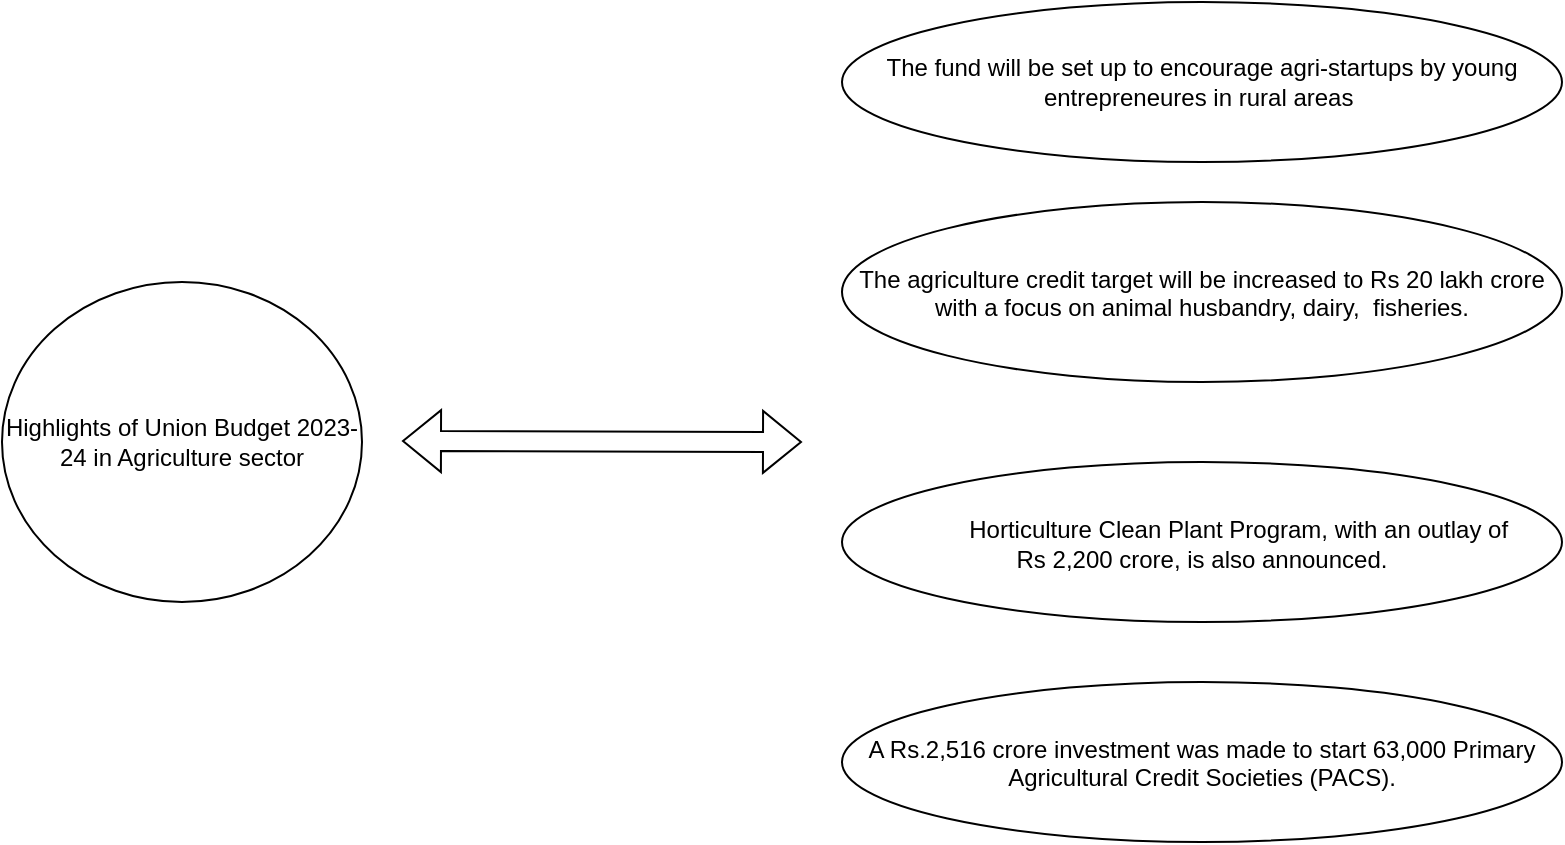<mxfile version="23.1.2" type="device">
  <diagram name="Page-1" id="TgUFxPhiuZtDNOS-IQHP">
    <mxGraphModel dx="1434" dy="739" grid="1" gridSize="10" guides="1" tooltips="1" connect="1" arrows="1" fold="1" page="1" pageScale="1" pageWidth="850" pageHeight="1100" math="0" shadow="0">
      <root>
        <mxCell id="0" />
        <mxCell id="1" parent="0" />
        <mxCell id="5WDVyyXDCKQnAzQ_wZ9a-1" value="Highlights of Union Budget 2023-24 in Agriculture sector" style="ellipse;whiteSpace=wrap;html=1;" parent="1" vertex="1">
          <mxGeometry x="50" y="370" width="180" height="160" as="geometry" />
        </mxCell>
        <mxCell id="5WDVyyXDCKQnAzQ_wZ9a-2" value="The fund will be set up to encourage agri-startups by young entrepreneures in rural areas&amp;nbsp;" style="ellipse;whiteSpace=wrap;html=1;" parent="1" vertex="1">
          <mxGeometry x="470" y="230" width="360" height="80" as="geometry" />
        </mxCell>
        <mxCell id="5WDVyyXDCKQnAzQ_wZ9a-3" value="&lt;p style=&quot;line-height: normal; margin-top: 0pt; margin-bottom: 0pt; margin-right: 0in; direction: ltr; unicode-bidi: embed;&quot;&gt;The agriculture credit target will be increased to Rs 20 lakh crore with a focus on animal husbandry, dairy,&amp;nbsp; fisheries.&lt;/p&gt;" style="ellipse;whiteSpace=wrap;html=1;" parent="1" vertex="1">
          <mxGeometry x="470" y="330" width="360" height="90" as="geometry" />
        </mxCell>
        <mxCell id="5WDVyyXDCKQnAzQ_wZ9a-4" value="&lt;p style=&quot;line-height: normal; margin-top: 0pt; margin-bottom: 0pt; margin-right: 0in; direction: ltr; unicode-bidi: embed;&quot;&gt;&lt;/p&gt;&lt;div style=&quot;&quot;&gt;&lt;span style=&quot;background-color: initial;&quot;&gt;&amp;nbsp; &amp;nbsp; &amp;nbsp; &amp;nbsp; &amp;nbsp; &amp;nbsp;&amp;nbsp;&lt;/span&gt;&lt;/div&gt;&lt;div style=&quot;&quot;&gt;&lt;span style=&quot;background-color: initial;&quot;&gt;&amp;nbsp; &amp;nbsp; &amp;nbsp; &amp;nbsp; &amp;nbsp; &amp;nbsp; Horticulture Clean Plant Program, with an outlay of&amp;nbsp;&lt;/span&gt;&lt;/div&gt;&lt;div style=&quot;&quot;&gt;&lt;span style=&quot;background-color: initial;&quot;&gt;Rs 2,200 crore, is&amp;nbsp;&lt;/span&gt;&lt;span style=&quot;background-color: initial;&quot;&gt;also announced.&lt;/span&gt;&lt;/div&gt;&lt;p&gt;&lt;/p&gt;" style="ellipse;whiteSpace=wrap;html=1;align=center;" parent="1" vertex="1">
          <mxGeometry x="470" y="460" width="360" height="80" as="geometry" />
        </mxCell>
        <mxCell id="r6swBZMkAmhMsb1lHPrc-1" value="&lt;p style=&quot;line-height: normal; margin-top: 0pt; margin-bottom: 0pt; margin-right: 0in; direction: ltr; unicode-bidi: embed;&quot;&gt;A Rs.2,516 crore investment was made to start 63,000 Primary&lt;br/&gt;Agricultural Credit Societies (PACS).&lt;/p&gt;" style="ellipse;whiteSpace=wrap;html=1;" vertex="1" parent="1">
          <mxGeometry x="470" y="570" width="360" height="80" as="geometry" />
        </mxCell>
        <mxCell id="r6swBZMkAmhMsb1lHPrc-2" value="" style="shape=flexArrow;endArrow=classic;startArrow=classic;html=1;rounded=0;" edge="1" parent="1">
          <mxGeometry width="100" height="100" relative="1" as="geometry">
            <mxPoint x="250" y="449.5" as="sourcePoint" />
            <mxPoint x="450" y="450" as="targetPoint" />
          </mxGeometry>
        </mxCell>
      </root>
    </mxGraphModel>
  </diagram>
</mxfile>
